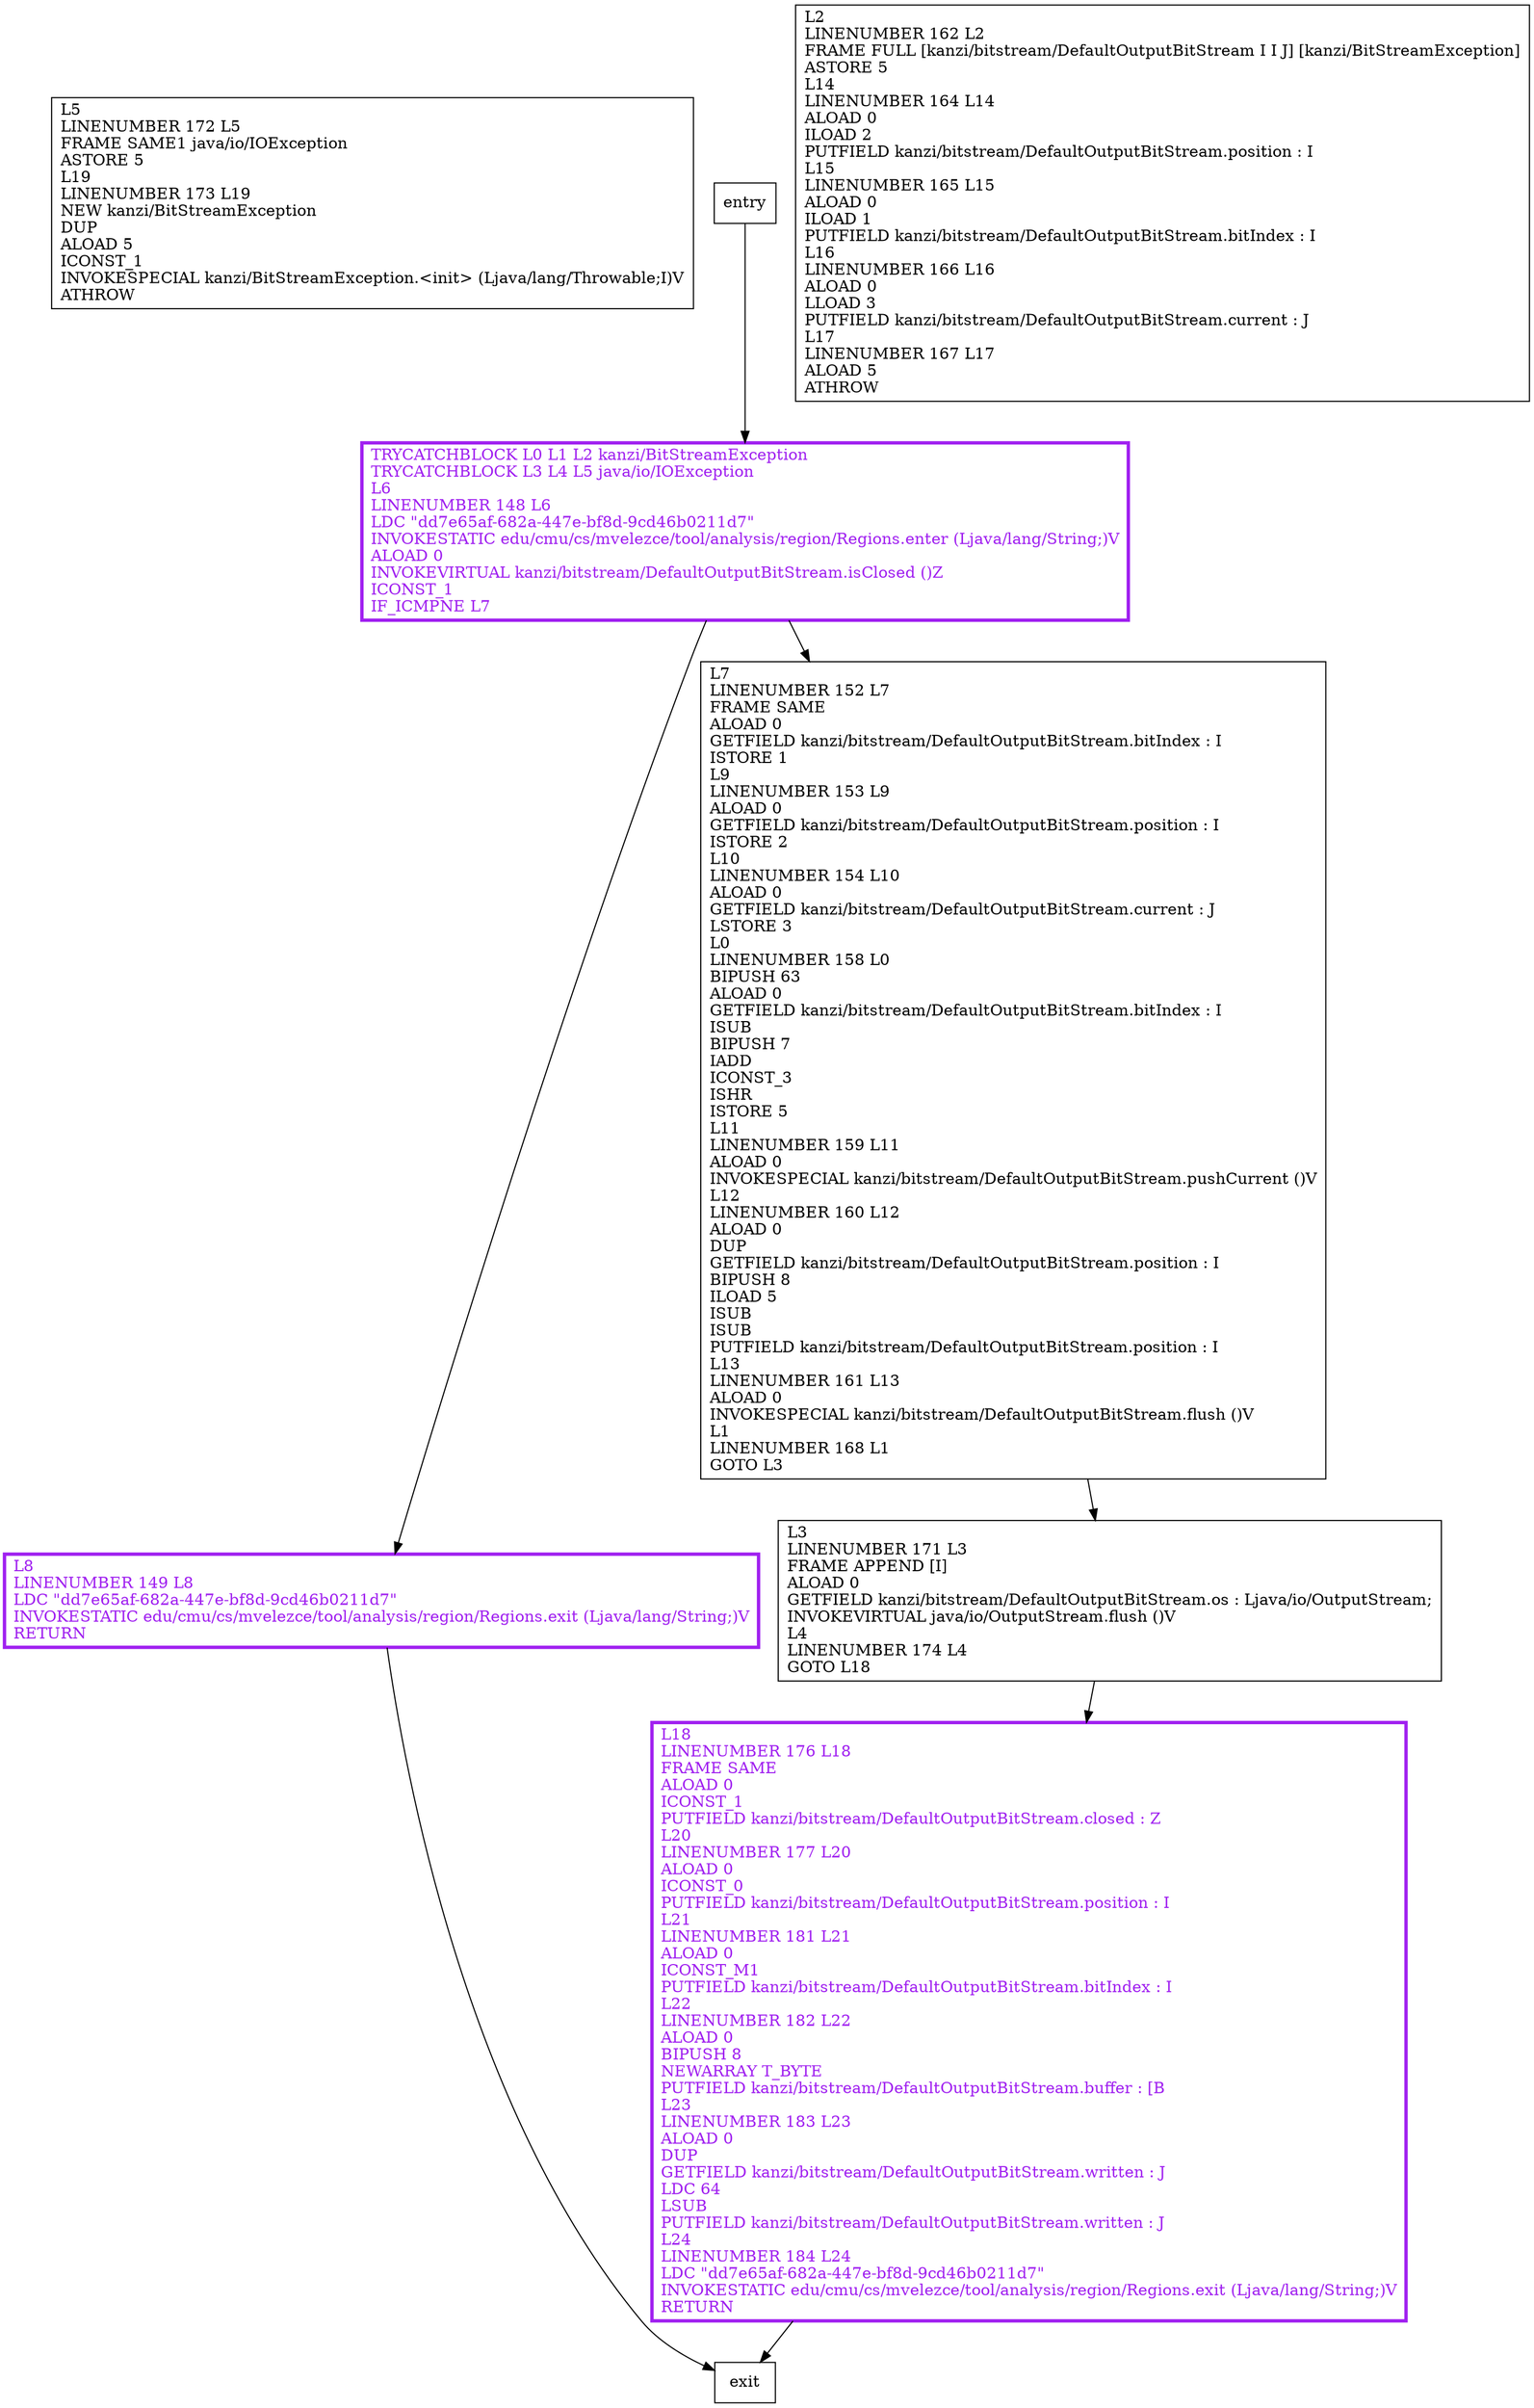 digraph close {
node [shape=record];
500440291 [label="L5\lLINENUMBER 172 L5\lFRAME SAME1 java/io/IOException\lASTORE 5\lL19\lLINENUMBER 173 L19\lNEW kanzi/BitStreamException\lDUP\lALOAD 5\lICONST_1\lINVOKESPECIAL kanzi/BitStreamException.\<init\> (Ljava/lang/Throwable;I)V\lATHROW\l"];
1576291747 [label="TRYCATCHBLOCK L0 L1 L2 kanzi/BitStreamException\lTRYCATCHBLOCK L3 L4 L5 java/io/IOException\lL6\lLINENUMBER 148 L6\lLDC \"dd7e65af-682a-447e-bf8d-9cd46b0211d7\"\lINVOKESTATIC edu/cmu/cs/mvelezce/tool/analysis/region/Regions.enter (Ljava/lang/String;)V\lALOAD 0\lINVOKEVIRTUAL kanzi/bitstream/DefaultOutputBitStream.isClosed ()Z\lICONST_1\lIF_ICMPNE L7\l"];
103825204 [label="L18\lLINENUMBER 176 L18\lFRAME SAME\lALOAD 0\lICONST_1\lPUTFIELD kanzi/bitstream/DefaultOutputBitStream.closed : Z\lL20\lLINENUMBER 177 L20\lALOAD 0\lICONST_0\lPUTFIELD kanzi/bitstream/DefaultOutputBitStream.position : I\lL21\lLINENUMBER 181 L21\lALOAD 0\lICONST_M1\lPUTFIELD kanzi/bitstream/DefaultOutputBitStream.bitIndex : I\lL22\lLINENUMBER 182 L22\lALOAD 0\lBIPUSH 8\lNEWARRAY T_BYTE\lPUTFIELD kanzi/bitstream/DefaultOutputBitStream.buffer : [B\lL23\lLINENUMBER 183 L23\lALOAD 0\lDUP\lGETFIELD kanzi/bitstream/DefaultOutputBitStream.written : J\lLDC 64\lLSUB\lPUTFIELD kanzi/bitstream/DefaultOutputBitStream.written : J\lL24\lLINENUMBER 184 L24\lLDC \"dd7e65af-682a-447e-bf8d-9cd46b0211d7\"\lINVOKESTATIC edu/cmu/cs/mvelezce/tool/analysis/region/Regions.exit (Ljava/lang/String;)V\lRETURN\l"];
1276712750 [label="L2\lLINENUMBER 162 L2\lFRAME FULL [kanzi/bitstream/DefaultOutputBitStream I I J] [kanzi/BitStreamException]\lASTORE 5\lL14\lLINENUMBER 164 L14\lALOAD 0\lILOAD 2\lPUTFIELD kanzi/bitstream/DefaultOutputBitStream.position : I\lL15\lLINENUMBER 165 L15\lALOAD 0\lILOAD 1\lPUTFIELD kanzi/bitstream/DefaultOutputBitStream.bitIndex : I\lL16\lLINENUMBER 166 L16\lALOAD 0\lLLOAD 3\lPUTFIELD kanzi/bitstream/DefaultOutputBitStream.current : J\lL17\lLINENUMBER 167 L17\lALOAD 5\lATHROW\l"];
864013751 [label="L3\lLINENUMBER 171 L3\lFRAME APPEND [I]\lALOAD 0\lGETFIELD kanzi/bitstream/DefaultOutputBitStream.os : Ljava/io/OutputStream;\lINVOKEVIRTUAL java/io/OutputStream.flush ()V\lL4\lLINENUMBER 174 L4\lGOTO L18\l"];
1448719565 [label="L8\lLINENUMBER 149 L8\lLDC \"dd7e65af-682a-447e-bf8d-9cd46b0211d7\"\lINVOKESTATIC edu/cmu/cs/mvelezce/tool/analysis/region/Regions.exit (Ljava/lang/String;)V\lRETURN\l"];
1723177691 [label="L7\lLINENUMBER 152 L7\lFRAME SAME\lALOAD 0\lGETFIELD kanzi/bitstream/DefaultOutputBitStream.bitIndex : I\lISTORE 1\lL9\lLINENUMBER 153 L9\lALOAD 0\lGETFIELD kanzi/bitstream/DefaultOutputBitStream.position : I\lISTORE 2\lL10\lLINENUMBER 154 L10\lALOAD 0\lGETFIELD kanzi/bitstream/DefaultOutputBitStream.current : J\lLSTORE 3\lL0\lLINENUMBER 158 L0\lBIPUSH 63\lALOAD 0\lGETFIELD kanzi/bitstream/DefaultOutputBitStream.bitIndex : I\lISUB\lBIPUSH 7\lIADD\lICONST_3\lISHR\lISTORE 5\lL11\lLINENUMBER 159 L11\lALOAD 0\lINVOKESPECIAL kanzi/bitstream/DefaultOutputBitStream.pushCurrent ()V\lL12\lLINENUMBER 160 L12\lALOAD 0\lDUP\lGETFIELD kanzi/bitstream/DefaultOutputBitStream.position : I\lBIPUSH 8\lILOAD 5\lISUB\lISUB\lPUTFIELD kanzi/bitstream/DefaultOutputBitStream.position : I\lL13\lLINENUMBER 161 L13\lALOAD 0\lINVOKESPECIAL kanzi/bitstream/DefaultOutputBitStream.flush ()V\lL1\lLINENUMBER 168 L1\lGOTO L3\l"];
entry;
exit;
entry -> 1576291747;
1576291747 -> 1448719565;
1576291747 -> 1723177691;
103825204 -> exit;
864013751 -> 103825204;
1448719565 -> exit;
1723177691 -> 864013751;
1576291747[fontcolor="purple", penwidth=3, color="purple"];
103825204[fontcolor="purple", penwidth=3, color="purple"];
1448719565[fontcolor="purple", penwidth=3, color="purple"];
}
